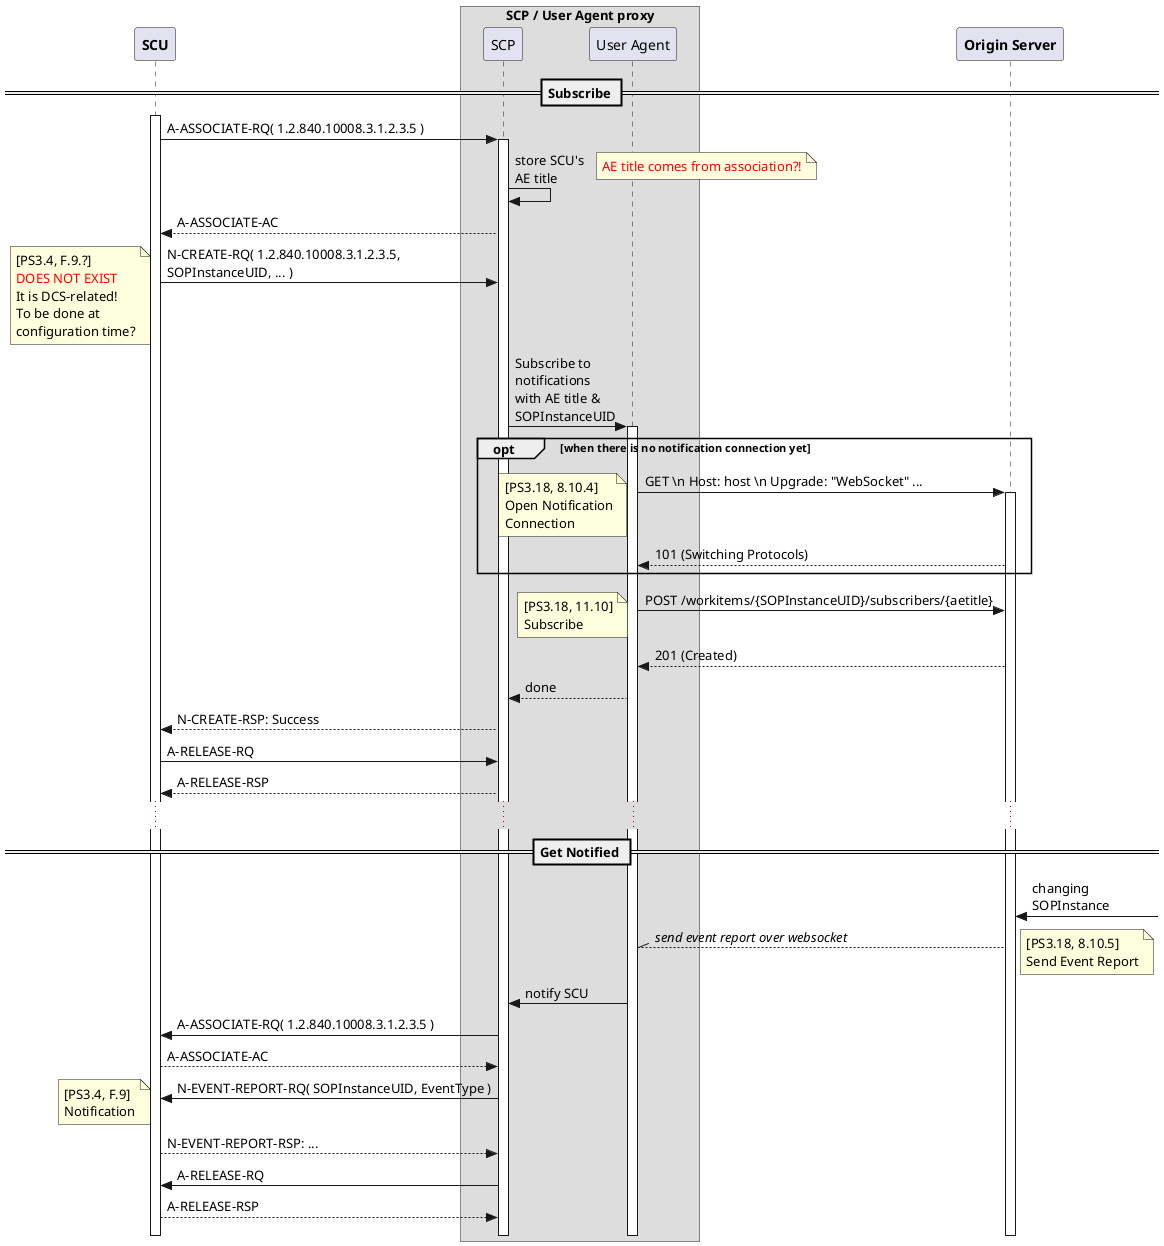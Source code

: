 @startuml SCP-UA Proxy
!pragma teoz true
skinparam style strictuml
hide footbox

participant "**SCU**" as SCU
box SCP / User Agent proxy
  participant "SCP" as SCP
  participant "User Agent" as UA
end box
participant "**Origin Server**" as OS

== Subscribe ==
activate SCU
SCU -> SCP: A-ASSOCIATE-RQ( 1.2.840.10008.3.1.2.3.5 )
activate SCP
SCP -> SCP: store SCU's\nAE title
note right: <color:red>AE title comes from association?!
SCU <-- SCP: A-ASSOCIATE-AC
SCU -> SCP: N-CREATE-RQ( 1.2.840.10008.3.1.2.3.5,\nSOPInstanceUID, ... )
note left: [PS3.4, F.9.?]\n<color:red>DOES NOT EXIST\nIt is DCS-related!\nTo be done at\nconfiguration time?
SCP -> UA: Subscribe to\nnotifications\nwith AE title &\nSOPInstanceUID
activate UA
opt when there is no notification connection yet
  UA -> OS: GET \\n Host: host \\n Upgrade: "WebSocket" ...
  activate OS
  note left: [PS3.18, 8.10.4]\nOpen Notification\nConnection
  UA <-- OS: 101 (Switching Protocols)
end
UA -> OS: POST /workitems/{SOPInstanceUID}/subscribers/{aetitle}
note left: [PS3.18, 11.10]\nSubscribe
UA <-- OS: 201 (Created)
SCP <-- UA: done
SCU <-- SCP: N-CREATE-RSP: Success
SCU -> SCP: A-RELEASE-RQ
SCU <-- SCP: A-RELEASE-RSP
...
== Get Notified ==
OS <-]: changing\nSOPInstance
UA //-- OS: //send event report over websocket//
note right: [PS3.18, 8.10.5]\nSend Event Report
SCP <- UA: notify SCU
SCU <- SCP: A-ASSOCIATE-RQ( 1.2.840.10008.3.1.2.3.5 )
SCU --> SCP: A-ASSOCIATE-AC
SCU <- SCP: N-EVENT-REPORT-RQ( SOPInstanceUID, EventType )
note left: [PS3.4, F.9]\nNotification
SCU --> SCP: N-EVENT-REPORT-RSP: ...
SCU <- SCP: A-RELEASE-RQ
SCU --> SCP: A-RELEASE-RSP
